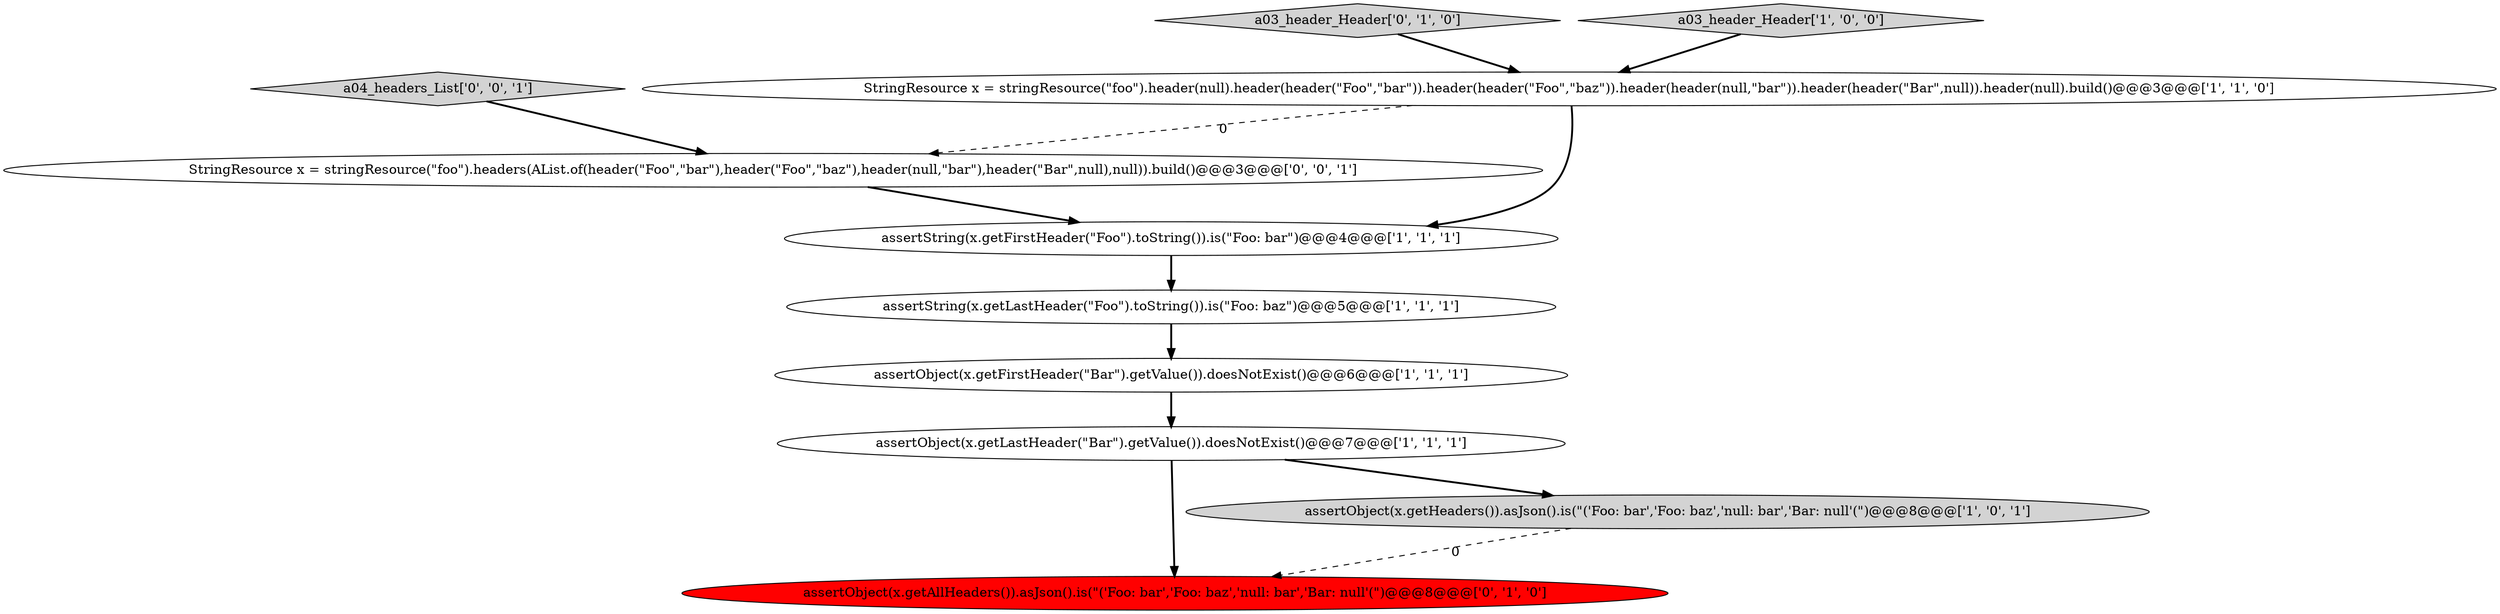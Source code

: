 digraph {
0 [style = filled, label = "assertObject(x.getFirstHeader(\"Bar\").getValue()).doesNotExist()@@@6@@@['1', '1', '1']", fillcolor = white, shape = ellipse image = "AAA0AAABBB1BBB"];
8 [style = filled, label = "assertObject(x.getAllHeaders()).asJson().is(\"('Foo: bar','Foo: baz','null: bar','Bar: null'(\")@@@8@@@['0', '1', '0']", fillcolor = red, shape = ellipse image = "AAA1AAABBB2BBB"];
2 [style = filled, label = "assertObject(x.getLastHeader(\"Bar\").getValue()).doesNotExist()@@@7@@@['1', '1', '1']", fillcolor = white, shape = ellipse image = "AAA0AAABBB1BBB"];
4 [style = filled, label = "assertString(x.getFirstHeader(\"Foo\").toString()).is(\"Foo: bar\")@@@4@@@['1', '1', '1']", fillcolor = white, shape = ellipse image = "AAA0AAABBB1BBB"];
7 [style = filled, label = "a03_header_Header['0', '1', '0']", fillcolor = lightgray, shape = diamond image = "AAA0AAABBB2BBB"];
5 [style = filled, label = "a03_header_Header['1', '0', '0']", fillcolor = lightgray, shape = diamond image = "AAA0AAABBB1BBB"];
1 [style = filled, label = "assertObject(x.getHeaders()).asJson().is(\"('Foo: bar','Foo: baz','null: bar','Bar: null'(\")@@@8@@@['1', '0', '1']", fillcolor = lightgray, shape = ellipse image = "AAA0AAABBB1BBB"];
6 [style = filled, label = "assertString(x.getLastHeader(\"Foo\").toString()).is(\"Foo: baz\")@@@5@@@['1', '1', '1']", fillcolor = white, shape = ellipse image = "AAA0AAABBB1BBB"];
10 [style = filled, label = "a04_headers_List['0', '0', '1']", fillcolor = lightgray, shape = diamond image = "AAA0AAABBB3BBB"];
3 [style = filled, label = "StringResource x = stringResource(\"foo\").header(null).header(header(\"Foo\",\"bar\")).header(header(\"Foo\",\"baz\")).header(header(null,\"bar\")).header(header(\"Bar\",null)).header(null).build()@@@3@@@['1', '1', '0']", fillcolor = white, shape = ellipse image = "AAA0AAABBB1BBB"];
9 [style = filled, label = "StringResource x = stringResource(\"foo\").headers(AList.of(header(\"Foo\",\"bar\"),header(\"Foo\",\"baz\"),header(null,\"bar\"),header(\"Bar\",null),null)).build()@@@3@@@['0', '0', '1']", fillcolor = white, shape = ellipse image = "AAA0AAABBB3BBB"];
5->3 [style = bold, label=""];
1->8 [style = dashed, label="0"];
10->9 [style = bold, label=""];
6->0 [style = bold, label=""];
3->9 [style = dashed, label="0"];
4->6 [style = bold, label=""];
3->4 [style = bold, label=""];
2->1 [style = bold, label=""];
7->3 [style = bold, label=""];
9->4 [style = bold, label=""];
2->8 [style = bold, label=""];
0->2 [style = bold, label=""];
}
